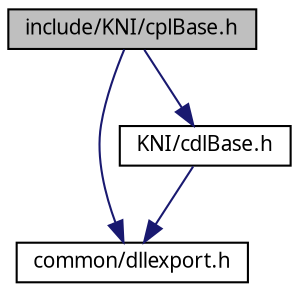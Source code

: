 digraph G
{
  edge [fontname="FreeSans.ttf",fontsize=10,labelfontname="FreeSans.ttf",labelfontsize=10];
  node [fontname="FreeSans.ttf",fontsize=10,shape=record];
  Node1 [label="include/KNI/cplBase.h",height=0.2,width=0.4,color="black", fillcolor="grey75", style="filled" fontcolor="black"];
  Node1 -> Node2 [color="midnightblue",fontsize=10,style="solid",fontname="FreeSans.ttf"];
  Node2 [label="common/dllexport.h",height=0.2,width=0.4,color="black", fillcolor="white", style="filled",URL="$dllexport_8h.html"];
  Node1 -> Node3 [color="midnightblue",fontsize=10,style="solid",fontname="FreeSans.ttf"];
  Node3 [label="KNI/cdlBase.h",height=0.2,width=0.4,color="black", fillcolor="white", style="filled",URL="$cdlBase_8h.html"];
  Node3 -> Node2 [color="midnightblue",fontsize=10,style="solid",fontname="FreeSans.ttf"];
}
